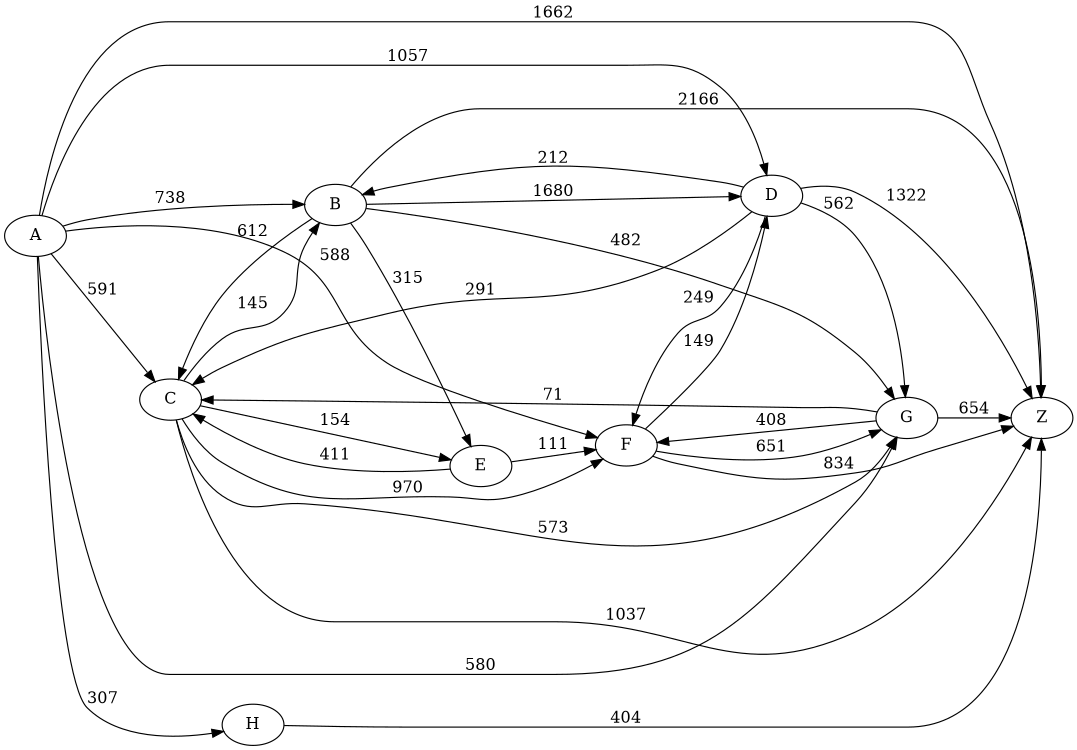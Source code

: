 digraph G {
	rankdir=LR size="8,5"
	A
	Z
	A -> Z [label=1662]
	A
	C
	A -> C [label=591]
	A
	B
	A -> B [label=738]
	A
	G
	A -> G [label=580]
	A
	F
	A -> F [label=588]
	A
	D
	A -> D [label=1057]
	A
	H
	A -> H [label=307]
	C
	Z
	C -> Z [label=1037]
	C
	E
	C -> E [label=154]
	C
	G
	C -> G [label=573]
	C
	B
	C -> B [label=145]
	C
	F
	C -> F [label=970]
	B
	G
	B -> G [label=482]
	B
	Z
	B -> Z [label=2166]
	B
	C
	B -> C [label=612]
	B
	D
	B -> D [label=1680]
	B
	E
	B -> E [label=315]
	G
	C
	G -> C [label=71]
	G
	Z
	G -> Z [label=654]
	G
	F
	G -> F [label=408]
	F
	G
	F -> G [label=651]
	F
	Z
	F -> Z [label=834]
	F
	D
	F -> D [label=149]
	D
	B
	D -> B [label=212]
	D
	Z
	D -> Z [label=1322]
	D
	G
	D -> G [label=562]
	D
	C
	D -> C [label=291]
	D
	F
	D -> F [label=249]
	E
	F
	E -> F [label=111]
	E
	C
	E -> C [label=411]
	H
	Z
	H -> Z [label=404]
}
